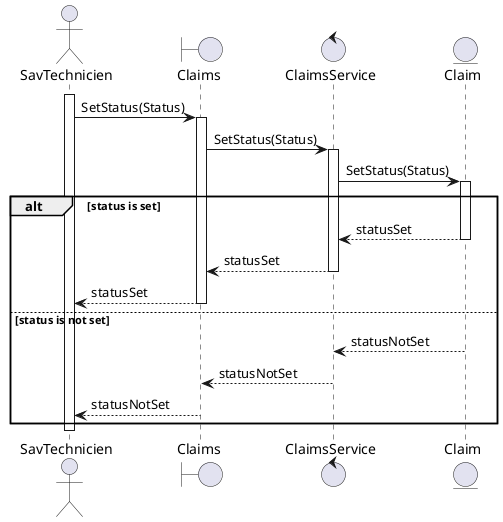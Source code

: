 @startuml set_claim_status
actor SavTechnicien as st
boundary Claims as cl
control ClaimsService as cs
entity Claim as c
activate st
st -> cl : SetStatus(Status)
activate cl
cl -> cs : SetStatus(Status)
activate cs
cs -> c : SetStatus(Status)
activate c
alt status is set
c --> cs : statusSet
deactivate c
cs --> cl : statusSet
deactivate cs
cl --> st : statusSet
deactivate cl
else status is not set
c --> cs : statusNotSet
deactivate c
cs --> cl : statusNotSet
deactivate cs
cl --> st : statusNotSet
deactivate cl
end
deactivate cl
deactivate st
@enduml